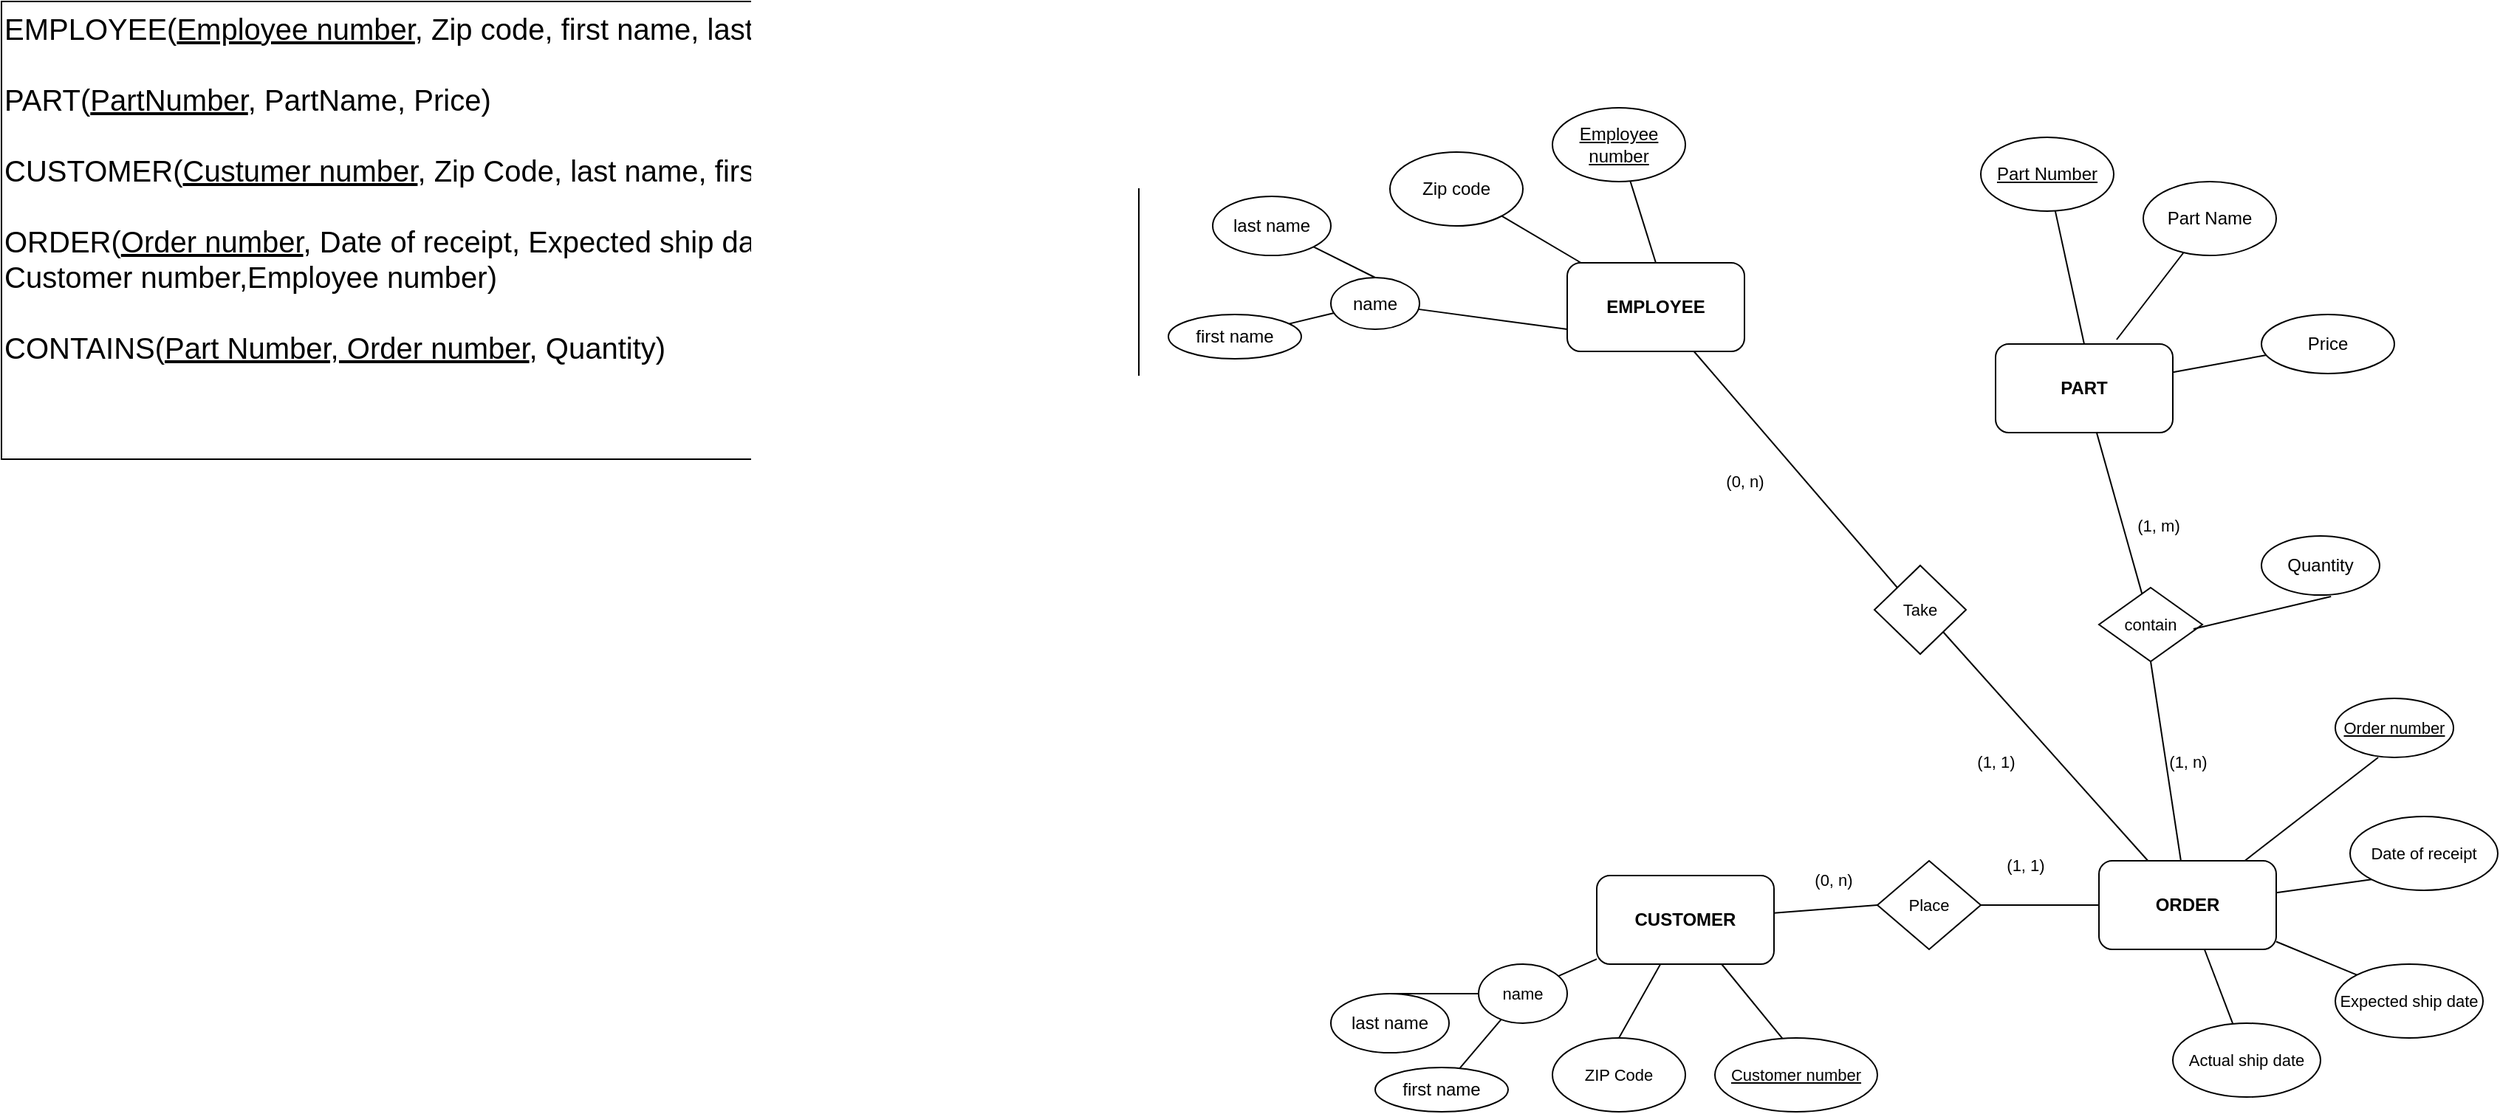 <mxfile version="22.0.0" type="github">
  <diagram name="Page-1" id="Z6Z7MIp1uJDV5iuDduHF">
    <mxGraphModel dx="2362" dy="862" grid="1" gridSize="10" guides="1" tooltips="1" connect="1" arrows="1" fold="1" page="1" pageScale="1" pageWidth="850" pageHeight="1100" math="0" shadow="0">
      <root>
        <mxCell id="0" />
        <mxCell id="1" parent="0" />
        <mxCell id="78Z0Ar44ANG4WeFFWspV-45" style="edgeStyle=none;shape=connector;rounded=0;orthogonalLoop=1;jettySize=auto;html=1;entryX=0;entryY=0;entryDx=0;entryDy=0;labelBackgroundColor=default;strokeColor=default;fontFamily=Helvetica;fontSize=11;fontColor=default;endArrow=none;endFill=0;" parent="1" source="78Z0Ar44ANG4WeFFWspV-1" target="78Z0Ar44ANG4WeFFWspV-44" edge="1">
          <mxGeometry relative="1" as="geometry" />
        </mxCell>
        <mxCell id="78Z0Ar44ANG4WeFFWspV-1" value="EMPLOYEE" style="rounded=1;whiteSpace=wrap;html=1;fontStyle=1" parent="1" vertex="1">
          <mxGeometry x="190" y="305" width="120" height="60" as="geometry" />
        </mxCell>
        <mxCell id="78Z0Ar44ANG4WeFFWspV-49" style="edgeStyle=none;shape=connector;rounded=0;orthogonalLoop=1;jettySize=auto;html=1;labelBackgroundColor=default;strokeColor=default;fontFamily=Helvetica;fontSize=11;fontColor=default;endArrow=none;endFill=0;" parent="1" source="78Z0Ar44ANG4WeFFWspV-2" target="78Z0Ar44ANG4WeFFWspV-47" edge="1">
          <mxGeometry relative="1" as="geometry" />
        </mxCell>
        <mxCell id="78Z0Ar44ANG4WeFFWspV-2" value="PART" style="rounded=1;whiteSpace=wrap;html=1;fontStyle=1" parent="1" vertex="1">
          <mxGeometry x="480" y="360" width="120" height="60" as="geometry" />
        </mxCell>
        <mxCell id="78Z0Ar44ANG4WeFFWspV-34" style="edgeStyle=none;shape=connector;rounded=0;orthogonalLoop=1;jettySize=auto;html=1;entryX=0;entryY=1;entryDx=0;entryDy=0;labelBackgroundColor=default;strokeColor=default;fontFamily=Helvetica;fontSize=11;fontColor=default;endArrow=none;endFill=0;" parent="1" source="78Z0Ar44ANG4WeFFWspV-3" target="78Z0Ar44ANG4WeFFWspV-31" edge="1">
          <mxGeometry relative="1" as="geometry" />
        </mxCell>
        <mxCell id="78Z0Ar44ANG4WeFFWspV-35" style="edgeStyle=none;shape=connector;rounded=0;orthogonalLoop=1;jettySize=auto;html=1;entryX=0;entryY=0;entryDx=0;entryDy=0;labelBackgroundColor=default;strokeColor=default;fontFamily=Helvetica;fontSize=11;fontColor=default;endArrow=none;endFill=0;" parent="1" source="78Z0Ar44ANG4WeFFWspV-3" target="78Z0Ar44ANG4WeFFWspV-32" edge="1">
          <mxGeometry relative="1" as="geometry" />
        </mxCell>
        <mxCell id="78Z0Ar44ANG4WeFFWspV-36" style="edgeStyle=none;shape=connector;rounded=0;orthogonalLoop=1;jettySize=auto;html=1;labelBackgroundColor=default;strokeColor=default;fontFamily=Helvetica;fontSize=11;fontColor=default;endArrow=none;endFill=0;" parent="1" source="78Z0Ar44ANG4WeFFWspV-3" target="78Z0Ar44ANG4WeFFWspV-33" edge="1">
          <mxGeometry relative="1" as="geometry" />
        </mxCell>
        <mxCell id="78Z0Ar44ANG4WeFFWspV-37" style="edgeStyle=none;shape=connector;rounded=0;orthogonalLoop=1;jettySize=auto;html=1;entryX=0.363;entryY=1;entryDx=0;entryDy=0;entryPerimeter=0;labelBackgroundColor=default;strokeColor=default;fontFamily=Helvetica;fontSize=11;fontColor=default;endArrow=none;endFill=0;" parent="1" source="78Z0Ar44ANG4WeFFWspV-3" target="78Z0Ar44ANG4WeFFWspV-30" edge="1">
          <mxGeometry relative="1" as="geometry" />
        </mxCell>
        <mxCell id="78Z0Ar44ANG4WeFFWspV-43" style="edgeStyle=none;shape=connector;rounded=0;orthogonalLoop=1;jettySize=auto;html=1;entryX=1;entryY=0.5;entryDx=0;entryDy=0;labelBackgroundColor=default;strokeColor=default;fontFamily=Helvetica;fontSize=11;fontColor=default;endArrow=none;endFill=0;" parent="1" source="78Z0Ar44ANG4WeFFWspV-3" target="78Z0Ar44ANG4WeFFWspV-41" edge="1">
          <mxGeometry relative="1" as="geometry" />
        </mxCell>
        <mxCell id="78Z0Ar44ANG4WeFFWspV-46" style="edgeStyle=none;shape=connector;rounded=0;orthogonalLoop=1;jettySize=auto;html=1;entryX=1;entryY=1;entryDx=0;entryDy=0;labelBackgroundColor=default;strokeColor=default;fontFamily=Helvetica;fontSize=11;fontColor=default;endArrow=none;endFill=0;" parent="1" source="78Z0Ar44ANG4WeFFWspV-3" target="78Z0Ar44ANG4WeFFWspV-44" edge="1">
          <mxGeometry relative="1" as="geometry" />
        </mxCell>
        <mxCell id="78Z0Ar44ANG4WeFFWspV-48" style="edgeStyle=none;shape=connector;rounded=0;orthogonalLoop=1;jettySize=auto;html=1;entryX=0.5;entryY=1;entryDx=0;entryDy=0;labelBackgroundColor=default;strokeColor=default;fontFamily=Helvetica;fontSize=11;fontColor=default;endArrow=none;endFill=0;" parent="1" source="78Z0Ar44ANG4WeFFWspV-3" target="78Z0Ar44ANG4WeFFWspV-47" edge="1">
          <mxGeometry relative="1" as="geometry" />
        </mxCell>
        <mxCell id="78Z0Ar44ANG4WeFFWspV-3" value="ORDER" style="rounded=1;whiteSpace=wrap;html=1;fontStyle=1" parent="1" vertex="1">
          <mxGeometry x="550" y="710" width="120" height="60" as="geometry" />
        </mxCell>
        <mxCell id="78Z0Ar44ANG4WeFFWspV-38" style="edgeStyle=none;shape=connector;rounded=0;orthogonalLoop=1;jettySize=auto;html=1;entryX=1;entryY=0;entryDx=0;entryDy=0;labelBackgroundColor=default;strokeColor=default;fontFamily=Helvetica;fontSize=11;fontColor=default;endArrow=none;endFill=0;" parent="1" source="78Z0Ar44ANG4WeFFWspV-4" edge="1">
          <mxGeometry relative="1" as="geometry">
            <mxPoint x="168.853" y="794.832" as="targetPoint" />
          </mxGeometry>
        </mxCell>
        <mxCell id="78Z0Ar44ANG4WeFFWspV-39" style="edgeStyle=none;shape=connector;rounded=0;orthogonalLoop=1;jettySize=auto;html=1;entryX=0.5;entryY=0;entryDx=0;entryDy=0;labelBackgroundColor=default;strokeColor=default;fontFamily=Helvetica;fontSize=11;fontColor=default;endArrow=none;endFill=0;" parent="1" source="78Z0Ar44ANG4WeFFWspV-4" target="78Z0Ar44ANG4WeFFWspV-29" edge="1">
          <mxGeometry relative="1" as="geometry" />
        </mxCell>
        <mxCell id="78Z0Ar44ANG4WeFFWspV-40" style="edgeStyle=none;shape=connector;rounded=0;orthogonalLoop=1;jettySize=auto;html=1;entryX=0.432;entryY=0.051;entryDx=0;entryDy=0;labelBackgroundColor=default;strokeColor=default;fontFamily=Helvetica;fontSize=11;fontColor=default;endArrow=none;endFill=0;entryPerimeter=0;" parent="1" source="78Z0Ar44ANG4WeFFWspV-4" target="78Z0Ar44ANG4WeFFWspV-26" edge="1">
          <mxGeometry relative="1" as="geometry" />
        </mxCell>
        <mxCell id="78Z0Ar44ANG4WeFFWspV-42" style="edgeStyle=none;shape=connector;rounded=0;orthogonalLoop=1;jettySize=auto;html=1;entryX=0;entryY=0.5;entryDx=0;entryDy=0;labelBackgroundColor=default;strokeColor=default;fontFamily=Helvetica;fontSize=11;fontColor=default;endArrow=none;endFill=0;" parent="1" source="78Z0Ar44ANG4WeFFWspV-4" target="78Z0Ar44ANG4WeFFWspV-41" edge="1">
          <mxGeometry relative="1" as="geometry" />
        </mxCell>
        <mxCell id="78Z0Ar44ANG4WeFFWspV-4" value="CUSTOMER" style="rounded=1;whiteSpace=wrap;html=1;fontStyle=1" parent="1" vertex="1">
          <mxGeometry x="210" y="720" width="120" height="60" as="geometry" />
        </mxCell>
        <mxCell id="78Z0Ar44ANG4WeFFWspV-17" style="edgeStyle=none;shape=connector;rounded=0;orthogonalLoop=1;jettySize=auto;html=1;entryX=0.5;entryY=0;entryDx=0;entryDy=0;labelBackgroundColor=default;strokeColor=default;fontFamily=Helvetica;fontSize=11;fontColor=default;endArrow=none;endFill=0;" parent="1" source="78Z0Ar44ANG4WeFFWspV-5" target="78Z0Ar44ANG4WeFFWspV-1" edge="1">
          <mxGeometry relative="1" as="geometry" />
        </mxCell>
        <mxCell id="78Z0Ar44ANG4WeFFWspV-5" value="Employee number" style="ellipse;whiteSpace=wrap;html=1;fontStyle=4" parent="1" vertex="1">
          <mxGeometry x="180" y="200" width="90" height="50" as="geometry" />
        </mxCell>
        <mxCell id="w6O3Mv3eSgcCr4Nbh0EF-6" style="edgeStyle=none;shape=connector;rounded=0;orthogonalLoop=1;jettySize=auto;html=1;labelBackgroundColor=default;strokeColor=default;align=center;verticalAlign=middle;fontFamily=Helvetica;fontSize=11;fontColor=default;endArrow=none;endFill=0;" parent="1" source="78Z0Ar44ANG4WeFFWspV-11" target="w6O3Mv3eSgcCr4Nbh0EF-3" edge="1">
          <mxGeometry relative="1" as="geometry" />
        </mxCell>
        <mxCell id="78Z0Ar44ANG4WeFFWspV-11" value="name" style="ellipse;whiteSpace=wrap;html=1;" parent="1" vertex="1">
          <mxGeometry x="30" y="315" width="60" height="35" as="geometry" />
        </mxCell>
        <mxCell id="78Z0Ar44ANG4WeFFWspV-16" style="edgeStyle=none;shape=connector;rounded=0;orthogonalLoop=1;jettySize=auto;html=1;entryX=0;entryY=0.75;entryDx=0;entryDy=0;labelBackgroundColor=default;strokeColor=default;fontFamily=Helvetica;fontSize=11;fontColor=default;endArrow=none;endFill=0;" parent="1" source="78Z0Ar44ANG4WeFFWspV-11" target="78Z0Ar44ANG4WeFFWspV-1" edge="1">
          <mxGeometry relative="1" as="geometry">
            <mxPoint x="80" y="340" as="sourcePoint" />
          </mxGeometry>
        </mxCell>
        <mxCell id="78Z0Ar44ANG4WeFFWspV-15" style="rounded=0;orthogonalLoop=1;jettySize=auto;html=1;endArrow=none;endFill=0;" parent="1" source="78Z0Ar44ANG4WeFFWspV-14" target="78Z0Ar44ANG4WeFFWspV-1" edge="1">
          <mxGeometry relative="1" as="geometry" />
        </mxCell>
        <mxCell id="78Z0Ar44ANG4WeFFWspV-14" value="Zip code" style="ellipse;whiteSpace=wrap;html=1;" parent="1" vertex="1">
          <mxGeometry x="70" y="230" width="90" height="50" as="geometry" />
        </mxCell>
        <mxCell id="78Z0Ar44ANG4WeFFWspV-22" style="edgeStyle=none;shape=connector;rounded=0;orthogonalLoop=1;jettySize=auto;html=1;entryX=0.5;entryY=0;entryDx=0;entryDy=0;labelBackgroundColor=default;strokeColor=default;fontFamily=Helvetica;fontSize=11;fontColor=default;endArrow=none;endFill=0;" parent="1" source="78Z0Ar44ANG4WeFFWspV-18" target="78Z0Ar44ANG4WeFFWspV-2" edge="1">
          <mxGeometry relative="1" as="geometry" />
        </mxCell>
        <mxCell id="78Z0Ar44ANG4WeFFWspV-18" value="Part Number" style="ellipse;whiteSpace=wrap;html=1;fontStyle=4" parent="1" vertex="1">
          <mxGeometry x="470" y="220" width="90" height="50" as="geometry" />
        </mxCell>
        <mxCell id="78Z0Ar44ANG4WeFFWspV-23" style="edgeStyle=none;shape=connector;rounded=0;orthogonalLoop=1;jettySize=auto;html=1;entryX=0.683;entryY=-0.05;entryDx=0;entryDy=0;entryPerimeter=0;labelBackgroundColor=default;strokeColor=default;fontFamily=Helvetica;fontSize=11;fontColor=default;endArrow=none;endFill=0;" parent="1" source="78Z0Ar44ANG4WeFFWspV-19" target="78Z0Ar44ANG4WeFFWspV-2" edge="1">
          <mxGeometry relative="1" as="geometry" />
        </mxCell>
        <mxCell id="78Z0Ar44ANG4WeFFWspV-19" value="Part Name" style="ellipse;whiteSpace=wrap;html=1;" parent="1" vertex="1">
          <mxGeometry x="580" y="250" width="90" height="50" as="geometry" />
        </mxCell>
        <mxCell id="78Z0Ar44ANG4WeFFWspV-25" style="edgeStyle=none;shape=connector;rounded=0;orthogonalLoop=1;jettySize=auto;html=1;labelBackgroundColor=default;strokeColor=default;fontFamily=Helvetica;fontSize=11;fontColor=default;endArrow=none;endFill=0;" parent="1" source="78Z0Ar44ANG4WeFFWspV-21" target="78Z0Ar44ANG4WeFFWspV-2" edge="1">
          <mxGeometry relative="1" as="geometry" />
        </mxCell>
        <mxCell id="78Z0Ar44ANG4WeFFWspV-21" value="Price" style="ellipse;whiteSpace=wrap;html=1;" parent="1" vertex="1">
          <mxGeometry x="660" y="340" width="90" height="40" as="geometry" />
        </mxCell>
        <mxCell id="78Z0Ar44ANG4WeFFWspV-26" value="Customer number" style="ellipse;whiteSpace=wrap;html=1;fontFamily=Helvetica;fontSize=11;fontColor=default;fontStyle=4" parent="1" vertex="1">
          <mxGeometry x="290" y="830" width="110" height="50" as="geometry" />
        </mxCell>
        <mxCell id="w6O3Mv3eSgcCr4Nbh0EF-9" style="edgeStyle=none;shape=connector;rounded=0;orthogonalLoop=1;jettySize=auto;html=1;entryX=0.5;entryY=0;entryDx=0;entryDy=0;labelBackgroundColor=default;strokeColor=default;align=center;verticalAlign=middle;fontFamily=Helvetica;fontSize=11;fontColor=default;endArrow=none;endFill=0;" parent="1" source="78Z0Ar44ANG4WeFFWspV-27" target="w6O3Mv3eSgcCr4Nbh0EF-7" edge="1">
          <mxGeometry relative="1" as="geometry" />
        </mxCell>
        <mxCell id="w6O3Mv3eSgcCr4Nbh0EF-10" style="edgeStyle=none;shape=connector;rounded=0;orthogonalLoop=1;jettySize=auto;html=1;labelBackgroundColor=default;strokeColor=default;align=center;verticalAlign=middle;fontFamily=Helvetica;fontSize=11;fontColor=default;endArrow=none;endFill=0;" parent="1" source="78Z0Ar44ANG4WeFFWspV-27" target="w6O3Mv3eSgcCr4Nbh0EF-8" edge="1">
          <mxGeometry relative="1" as="geometry" />
        </mxCell>
        <mxCell id="78Z0Ar44ANG4WeFFWspV-27" value="name" style="ellipse;whiteSpace=wrap;html=1;fontFamily=Helvetica;fontSize=11;fontColor=default;" parent="1" vertex="1">
          <mxGeometry x="130" y="780" width="60" height="40" as="geometry" />
        </mxCell>
        <mxCell id="78Z0Ar44ANG4WeFFWspV-29" value="ZIP Code" style="ellipse;whiteSpace=wrap;html=1;fontFamily=Helvetica;fontSize=11;fontColor=default;" parent="1" vertex="1">
          <mxGeometry x="180" y="830" width="90" height="50" as="geometry" />
        </mxCell>
        <mxCell id="78Z0Ar44ANG4WeFFWspV-30" value="Order number" style="ellipse;whiteSpace=wrap;html=1;fontFamily=Helvetica;fontSize=11;fontColor=default;fontStyle=4" parent="1" vertex="1">
          <mxGeometry x="710" y="600" width="80" height="40" as="geometry" />
        </mxCell>
        <mxCell id="78Z0Ar44ANG4WeFFWspV-31" value="Date of receipt" style="ellipse;whiteSpace=wrap;html=1;fontFamily=Helvetica;fontSize=11;fontColor=default;" parent="1" vertex="1">
          <mxGeometry x="720" y="680" width="100" height="50" as="geometry" />
        </mxCell>
        <mxCell id="78Z0Ar44ANG4WeFFWspV-32" value="Expected ship date" style="ellipse;whiteSpace=wrap;html=1;fontFamily=Helvetica;fontSize=11;fontColor=default;" parent="1" vertex="1">
          <mxGeometry x="710" y="780" width="100" height="50" as="geometry" />
        </mxCell>
        <mxCell id="78Z0Ar44ANG4WeFFWspV-33" value="Actual ship date" style="ellipse;whiteSpace=wrap;html=1;fontFamily=Helvetica;fontSize=11;fontColor=default;" parent="1" vertex="1">
          <mxGeometry x="600" y="820" width="100" height="50" as="geometry" />
        </mxCell>
        <mxCell id="78Z0Ar44ANG4WeFFWspV-41" value="Place" style="rhombus;whiteSpace=wrap;html=1;fontFamily=Helvetica;fontSize=11;fontColor=default;" parent="1" vertex="1">
          <mxGeometry x="400" y="710" width="70" height="60" as="geometry" />
        </mxCell>
        <mxCell id="78Z0Ar44ANG4WeFFWspV-44" value="Take" style="rhombus;whiteSpace=wrap;html=1;fontFamily=Helvetica;fontSize=11;fontColor=default;" parent="1" vertex="1">
          <mxGeometry x="398" y="510" width="62" height="60" as="geometry" />
        </mxCell>
        <mxCell id="78Z0Ar44ANG4WeFFWspV-47" value="contain" style="rhombus;whiteSpace=wrap;html=1;fontFamily=Helvetica;fontSize=11;fontColor=default;" parent="1" vertex="1">
          <mxGeometry x="550" y="525" width="70" height="50" as="geometry" />
        </mxCell>
        <mxCell id="78Z0Ar44ANG4WeFFWspV-50" value="(0, n)" style="text;html=1;align=center;verticalAlign=middle;resizable=0;points=[];autosize=1;strokeColor=none;fillColor=none;fontSize=11;fontFamily=Helvetica;fontColor=default;" parent="1" vertex="1">
          <mxGeometry x="285" y="438" width="50" height="30" as="geometry" />
        </mxCell>
        <mxCell id="78Z0Ar44ANG4WeFFWspV-51" value="(1, 1)" style="text;html=1;align=center;verticalAlign=middle;resizable=0;points=[];autosize=1;strokeColor=none;fillColor=none;fontSize=11;fontFamily=Helvetica;fontColor=default;" parent="1" vertex="1">
          <mxGeometry x="455" y="628" width="50" height="30" as="geometry" />
        </mxCell>
        <mxCell id="78Z0Ar44ANG4WeFFWspV-52" value="(1, 1)" style="text;html=1;align=center;verticalAlign=middle;resizable=0;points=[];autosize=1;strokeColor=none;fillColor=none;fontSize=11;fontFamily=Helvetica;fontColor=default;" parent="1" vertex="1">
          <mxGeometry x="475" y="698" width="50" height="30" as="geometry" />
        </mxCell>
        <mxCell id="78Z0Ar44ANG4WeFFWspV-53" value="(0, n)" style="text;html=1;align=center;verticalAlign=middle;resizable=0;points=[];autosize=1;strokeColor=none;fillColor=none;fontSize=11;fontFamily=Helvetica;fontColor=default;" parent="1" vertex="1">
          <mxGeometry x="345" y="708" width="50" height="30" as="geometry" />
        </mxCell>
        <mxCell id="78Z0Ar44ANG4WeFFWspV-54" value="(1, n)" style="text;html=1;align=center;verticalAlign=middle;resizable=0;points=[];autosize=1;strokeColor=none;fillColor=none;fontSize=11;fontFamily=Helvetica;fontColor=default;" parent="1" vertex="1">
          <mxGeometry x="585" y="628" width="50" height="30" as="geometry" />
        </mxCell>
        <mxCell id="78Z0Ar44ANG4WeFFWspV-55" value="(1, m)" style="text;html=1;align=center;verticalAlign=middle;resizable=0;points=[];autosize=1;strokeColor=none;fillColor=none;fontSize=11;fontFamily=Helvetica;fontColor=default;" parent="1" vertex="1">
          <mxGeometry x="565" y="468" width="50" height="30" as="geometry" />
        </mxCell>
        <mxCell id="w6O3Mv3eSgcCr4Nbh0EF-4" style="rounded=0;orthogonalLoop=1;jettySize=auto;html=1;entryX=0.5;entryY=0;entryDx=0;entryDy=0;endArrow=none;endFill=0;" parent="1" source="w6O3Mv3eSgcCr4Nbh0EF-2" target="78Z0Ar44ANG4WeFFWspV-11" edge="1">
          <mxGeometry relative="1" as="geometry" />
        </mxCell>
        <mxCell id="w6O3Mv3eSgcCr4Nbh0EF-2" value="last name" style="ellipse;whiteSpace=wrap;html=1;" parent="1" vertex="1">
          <mxGeometry x="-50" y="260" width="80" height="40" as="geometry" />
        </mxCell>
        <mxCell id="w6O3Mv3eSgcCr4Nbh0EF-3" value="first name" style="ellipse;whiteSpace=wrap;html=1;" parent="1" vertex="1">
          <mxGeometry x="-80" y="340" width="90" height="30" as="geometry" />
        </mxCell>
        <mxCell id="w6O3Mv3eSgcCr4Nbh0EF-7" value="last name" style="ellipse;whiteSpace=wrap;html=1;" parent="1" vertex="1">
          <mxGeometry x="30" y="800" width="80" height="40" as="geometry" />
        </mxCell>
        <mxCell id="w6O3Mv3eSgcCr4Nbh0EF-8" value="first name" style="ellipse;whiteSpace=wrap;html=1;" parent="1" vertex="1">
          <mxGeometry x="60" y="850" width="90" height="30" as="geometry" />
        </mxCell>
        <mxCell id="3CQ5GgRx1kB0ZuyfNgrk-1" value="&lt;font style=&quot;font-size: 20px;&quot;&gt;EMPLOYEE(&lt;u&gt;Employee number&lt;/u&gt;, Zip code, first name, last name, )&lt;br&gt;&lt;br&gt;PART(&lt;u&gt;PartNumber&lt;/u&gt;, PartName, Price)&lt;br&gt;&lt;br&gt;CUSTOMER(&lt;u&gt;Custumer number&lt;/u&gt;, Zip Code, last name, first name)&lt;br&gt;&lt;br&gt;ORDER(&lt;u&gt;Order number&lt;/u&gt;, Date of receipt, Expected ship date, Actual ship date, Customer number,Employee number)&lt;br&gt;&lt;br&gt;CONTAINS(&lt;u&gt;Part Number, Order number&lt;/u&gt;, Quantity)&lt;/font&gt;" style="rounded=0;whiteSpace=wrap;html=1;align=left;verticalAlign=top;" parent="1" vertex="1">
          <mxGeometry x="-870" y="128" width="770" height="310" as="geometry" />
        </mxCell>
        <mxCell id="3CQ5GgRx1kB0ZuyfNgrk-3" value="Quantity" style="ellipse;whiteSpace=wrap;html=1;" parent="1" vertex="1">
          <mxGeometry x="660" y="490" width="80" height="40" as="geometry" />
        </mxCell>
        <mxCell id="3CQ5GgRx1kB0ZuyfNgrk-4" value="" style="endArrow=none;html=1;rounded=0;exitX=0.914;exitY=0.56;exitDx=0;exitDy=0;exitPerimeter=0;entryX=0.589;entryY=1.025;entryDx=0;entryDy=0;entryPerimeter=0;" parent="1" source="78Z0Ar44ANG4WeFFWspV-47" target="3CQ5GgRx1kB0ZuyfNgrk-3" edge="1">
          <mxGeometry width="50" height="50" relative="1" as="geometry">
            <mxPoint x="625" y="588" as="sourcePoint" />
            <mxPoint x="675" y="538" as="targetPoint" />
          </mxGeometry>
        </mxCell>
      </root>
    </mxGraphModel>
  </diagram>
</mxfile>
